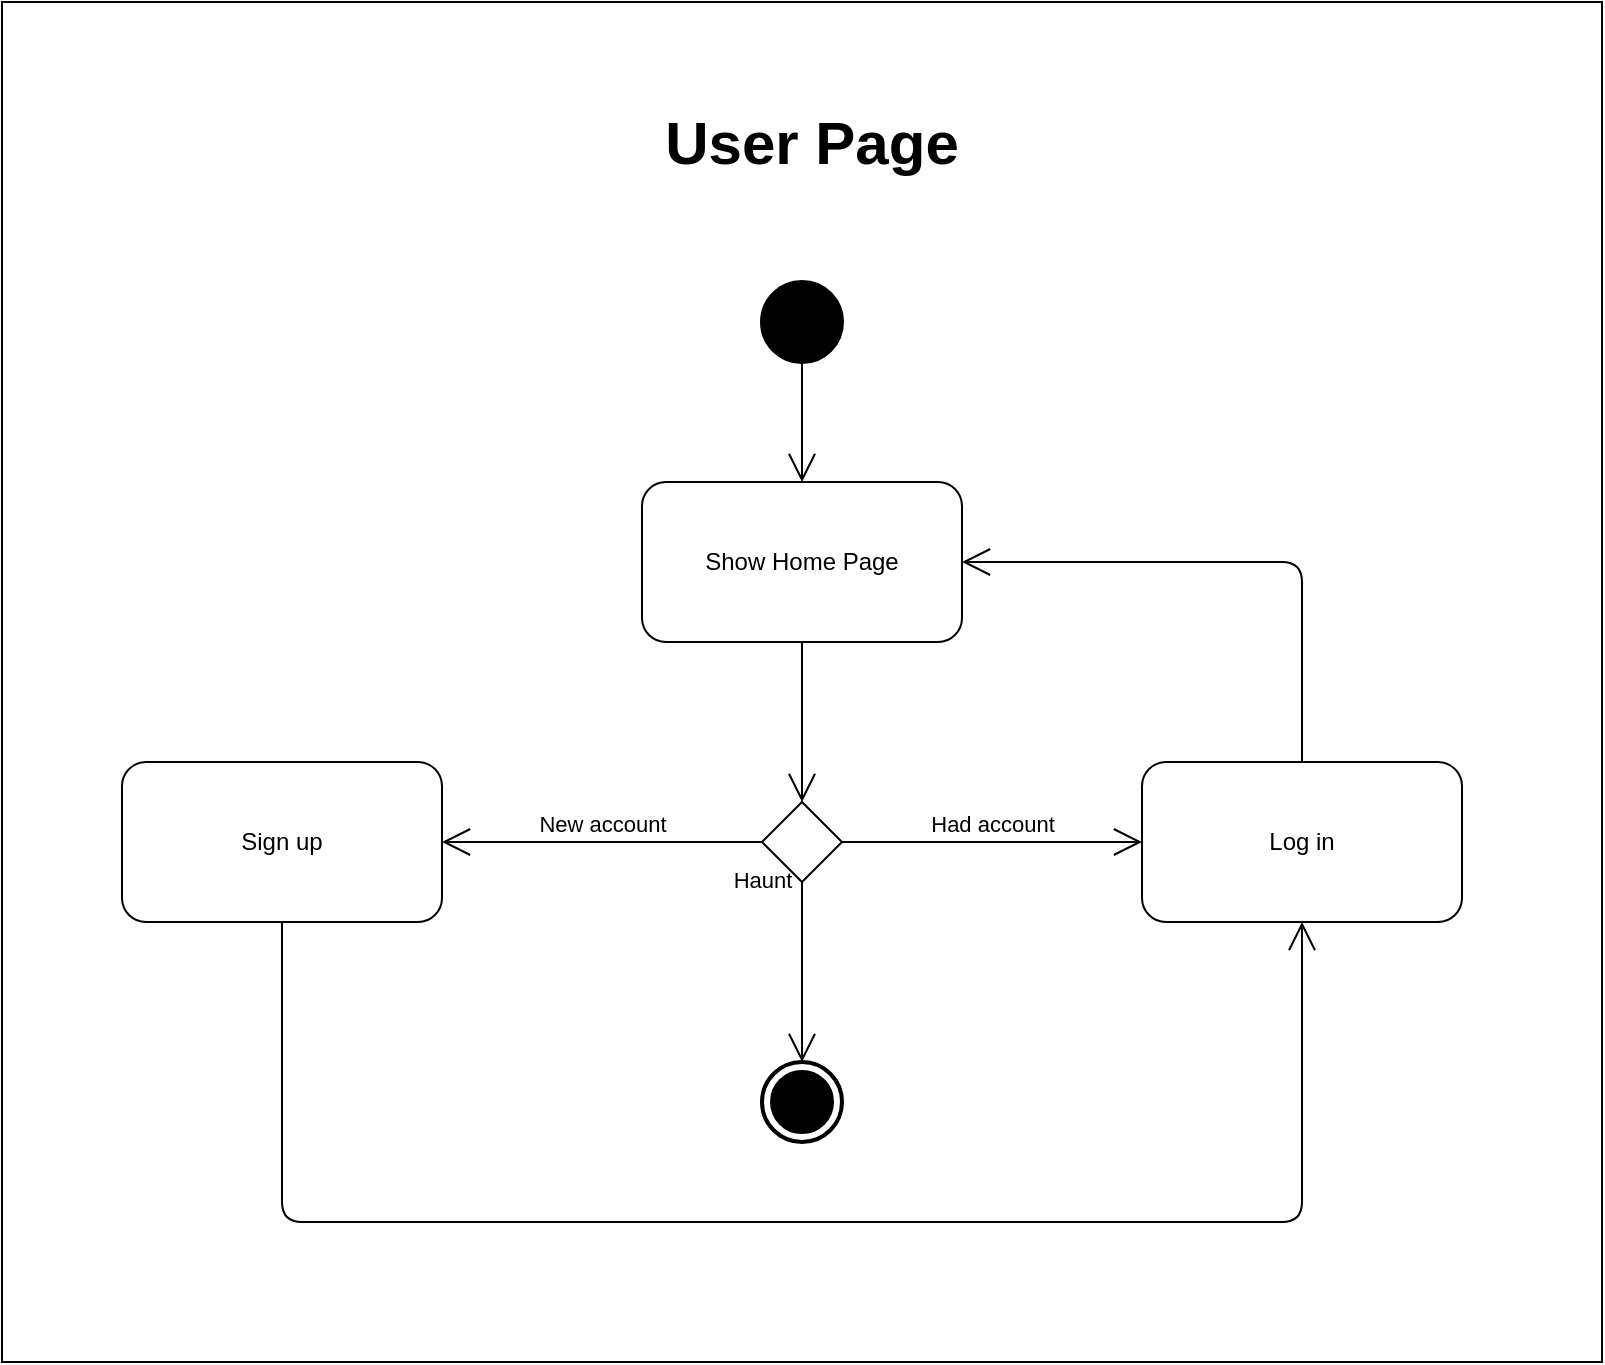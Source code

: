 <mxfile version="14.0.1" type="github">
  <diagram id="nXp59gbRyk7G--0lhKAw" name="Page-1">
    <mxGraphModel dx="1447" dy="822" grid="1" gridSize="10" guides="1" tooltips="1" connect="1" arrows="1" fold="1" page="1" pageScale="1" pageWidth="4681" pageHeight="3300" math="0" shadow="0">
      <root>
        <mxCell id="0" />
        <mxCell id="1" parent="0" />
        <mxCell id="hNcxKIogVZmW3L2SaVl0-48" value="" style="rounded=0;whiteSpace=wrap;html=1;fontSize=30;" vertex="1" parent="1">
          <mxGeometry x="1720" y="1080" width="800" height="680" as="geometry" />
        </mxCell>
        <mxCell id="hNcxKIogVZmW3L2SaVl0-19" value="" style="shape=ellipse;html=1;fillColor=#000000;strokeWidth=2;verticalLabelPosition=bottom;verticalAlignment=top;perimeter=ellipsePerimeter;" vertex="1" parent="1">
          <mxGeometry x="2100" y="1220" width="40" height="40" as="geometry" />
        </mxCell>
        <mxCell id="hNcxKIogVZmW3L2SaVl0-20" value="" style="html=1;shape=mxgraph.sysml.actFinal;strokeWidth=2;verticalLabelPosition=bottom;verticalAlignment=top;" vertex="1" parent="1">
          <mxGeometry x="2100" y="1610" width="40" height="40" as="geometry" />
        </mxCell>
        <mxCell id="hNcxKIogVZmW3L2SaVl0-21" value="Show Home Page" style="shape=rect;html=1;rounded=1;whiteSpace=wrap;align=center;" vertex="1" parent="1">
          <mxGeometry x="2040" y="1320" width="160" height="80" as="geometry" />
        </mxCell>
        <mxCell id="hNcxKIogVZmW3L2SaVl0-22" value="" style="endArrow=open;endFill=1;endSize=12;html=1;exitX=0.5;exitY=1;exitDx=0;exitDy=0;entryX=0.5;entryY=0;entryDx=0;entryDy=0;" edge="1" parent="1" source="hNcxKIogVZmW3L2SaVl0-19" target="hNcxKIogVZmW3L2SaVl0-21">
          <mxGeometry width="160" relative="1" as="geometry">
            <mxPoint x="2100" y="1720" as="sourcePoint" />
            <mxPoint x="2260" y="1720" as="targetPoint" />
          </mxGeometry>
        </mxCell>
        <mxCell id="hNcxKIogVZmW3L2SaVl0-23" value="Log in" style="shape=rect;html=1;rounded=1;whiteSpace=wrap;align=center;" vertex="1" parent="1">
          <mxGeometry x="2290" y="1460" width="160" height="80" as="geometry" />
        </mxCell>
        <mxCell id="hNcxKIogVZmW3L2SaVl0-25" value="" style="shape=rhombus;html=1;verticalLabelPosition=bottom;verticalAlignment=top;" vertex="1" parent="1">
          <mxGeometry x="2100" y="1480" width="40" height="40" as="geometry" />
        </mxCell>
        <mxCell id="hNcxKIogVZmW3L2SaVl0-26" value="" style="edgeStyle=elbowEdgeStyle;html=1;elbow=horizontal;align=right;verticalAlign=bottom;endArrow=none;rounded=0;labelBackgroundColor=none;startArrow=open;startSize=12;entryX=0.5;entryY=1;entryDx=0;entryDy=0;" edge="1" source="hNcxKIogVZmW3L2SaVl0-25" parent="1" target="hNcxKIogVZmW3L2SaVl0-21">
          <mxGeometry relative="1" as="geometry">
            <mxPoint x="2120" y="1480" as="targetPoint" />
          </mxGeometry>
        </mxCell>
        <mxCell id="hNcxKIogVZmW3L2SaVl0-27" value="Had account" style="edgeStyle=elbowEdgeStyle;html=1;elbow=vertical;verticalAlign=bottom;endArrow=open;rounded=0;labelBackgroundColor=none;endSize=12;" edge="1" source="hNcxKIogVZmW3L2SaVl0-25" parent="1">
          <mxGeometry relative="1" as="geometry">
            <mxPoint x="2290" y="1500" as="targetPoint" />
            <Array as="points">
              <mxPoint x="2240" y="1500" />
            </Array>
          </mxGeometry>
        </mxCell>
        <mxCell id="hNcxKIogVZmW3L2SaVl0-28" value="New account" style="edgeStyle=elbowEdgeStyle;html=1;elbow=vertical;verticalAlign=bottom;endArrow=open;rounded=0;labelBackgroundColor=none;endSize=12;" edge="1" source="hNcxKIogVZmW3L2SaVl0-25" parent="1">
          <mxGeometry relative="1" as="geometry">
            <mxPoint x="1940" y="1500" as="targetPoint" />
            <Array as="points">
              <mxPoint x="1950" y="1500" />
            </Array>
          </mxGeometry>
        </mxCell>
        <mxCell id="hNcxKIogVZmW3L2SaVl0-30" value="Sign up" style="shape=rect;html=1;rounded=1;whiteSpace=wrap;align=center;" vertex="1" parent="1">
          <mxGeometry x="1780" y="1460" width="160" height="80" as="geometry" />
        </mxCell>
        <mxCell id="hNcxKIogVZmW3L2SaVl0-35" value="Haunt" style="edgeStyle=elbowEdgeStyle;html=1;elbow=vertical;verticalAlign=bottom;endArrow=open;rounded=0;labelBackgroundColor=none;endSize=12;exitX=0.5;exitY=1;exitDx=0;exitDy=0;entryX=0.5;entryY=0;entryDx=0;entryDy=0;entryPerimeter=0;" edge="1" parent="1" source="hNcxKIogVZmW3L2SaVl0-25" target="hNcxKIogVZmW3L2SaVl0-20">
          <mxGeometry x="-0.826" y="-20" relative="1" as="geometry">
            <mxPoint x="2120" y="1770" as="targetPoint" />
            <mxPoint x="2120" y="1610" as="sourcePoint" />
            <Array as="points">
              <mxPoint x="2120" y="1590" />
            </Array>
            <mxPoint as="offset" />
          </mxGeometry>
        </mxCell>
        <mxCell id="hNcxKIogVZmW3L2SaVl0-42" value="User Page" style="text;html=1;strokeColor=none;fillColor=none;align=center;verticalAlign=middle;whiteSpace=wrap;rounded=0;fontSize=30;fontStyle=1" vertex="1" parent="1">
          <mxGeometry x="2050" y="1140" width="150" height="20" as="geometry" />
        </mxCell>
        <mxCell id="hNcxKIogVZmW3L2SaVl0-44" value="" style="endArrow=open;endFill=1;endSize=12;html=1;fontSize=30;exitX=0.5;exitY=0;exitDx=0;exitDy=0;entryX=1;entryY=0.5;entryDx=0;entryDy=0;edgeStyle=orthogonalEdgeStyle;" edge="1" parent="1" source="hNcxKIogVZmW3L2SaVl0-23" target="hNcxKIogVZmW3L2SaVl0-21">
          <mxGeometry width="160" relative="1" as="geometry">
            <mxPoint x="2280" y="1300" as="sourcePoint" />
            <mxPoint x="2440" y="1300" as="targetPoint" />
          </mxGeometry>
        </mxCell>
        <mxCell id="hNcxKIogVZmW3L2SaVl0-47" value="" style="endArrow=open;endFill=1;endSize=12;html=1;fontSize=30;exitX=0.5;exitY=1;exitDx=0;exitDy=0;entryX=0.5;entryY=1;entryDx=0;entryDy=0;edgeStyle=orthogonalEdgeStyle;" edge="1" parent="1" source="hNcxKIogVZmW3L2SaVl0-30" target="hNcxKIogVZmW3L2SaVl0-23">
          <mxGeometry width="160" relative="1" as="geometry">
            <mxPoint x="1890" y="1560" as="sourcePoint" />
            <mxPoint x="2050" y="1560" as="targetPoint" />
            <Array as="points">
              <mxPoint x="1860" y="1690" />
              <mxPoint x="2370" y="1690" />
            </Array>
          </mxGeometry>
        </mxCell>
      </root>
    </mxGraphModel>
  </diagram>
</mxfile>
